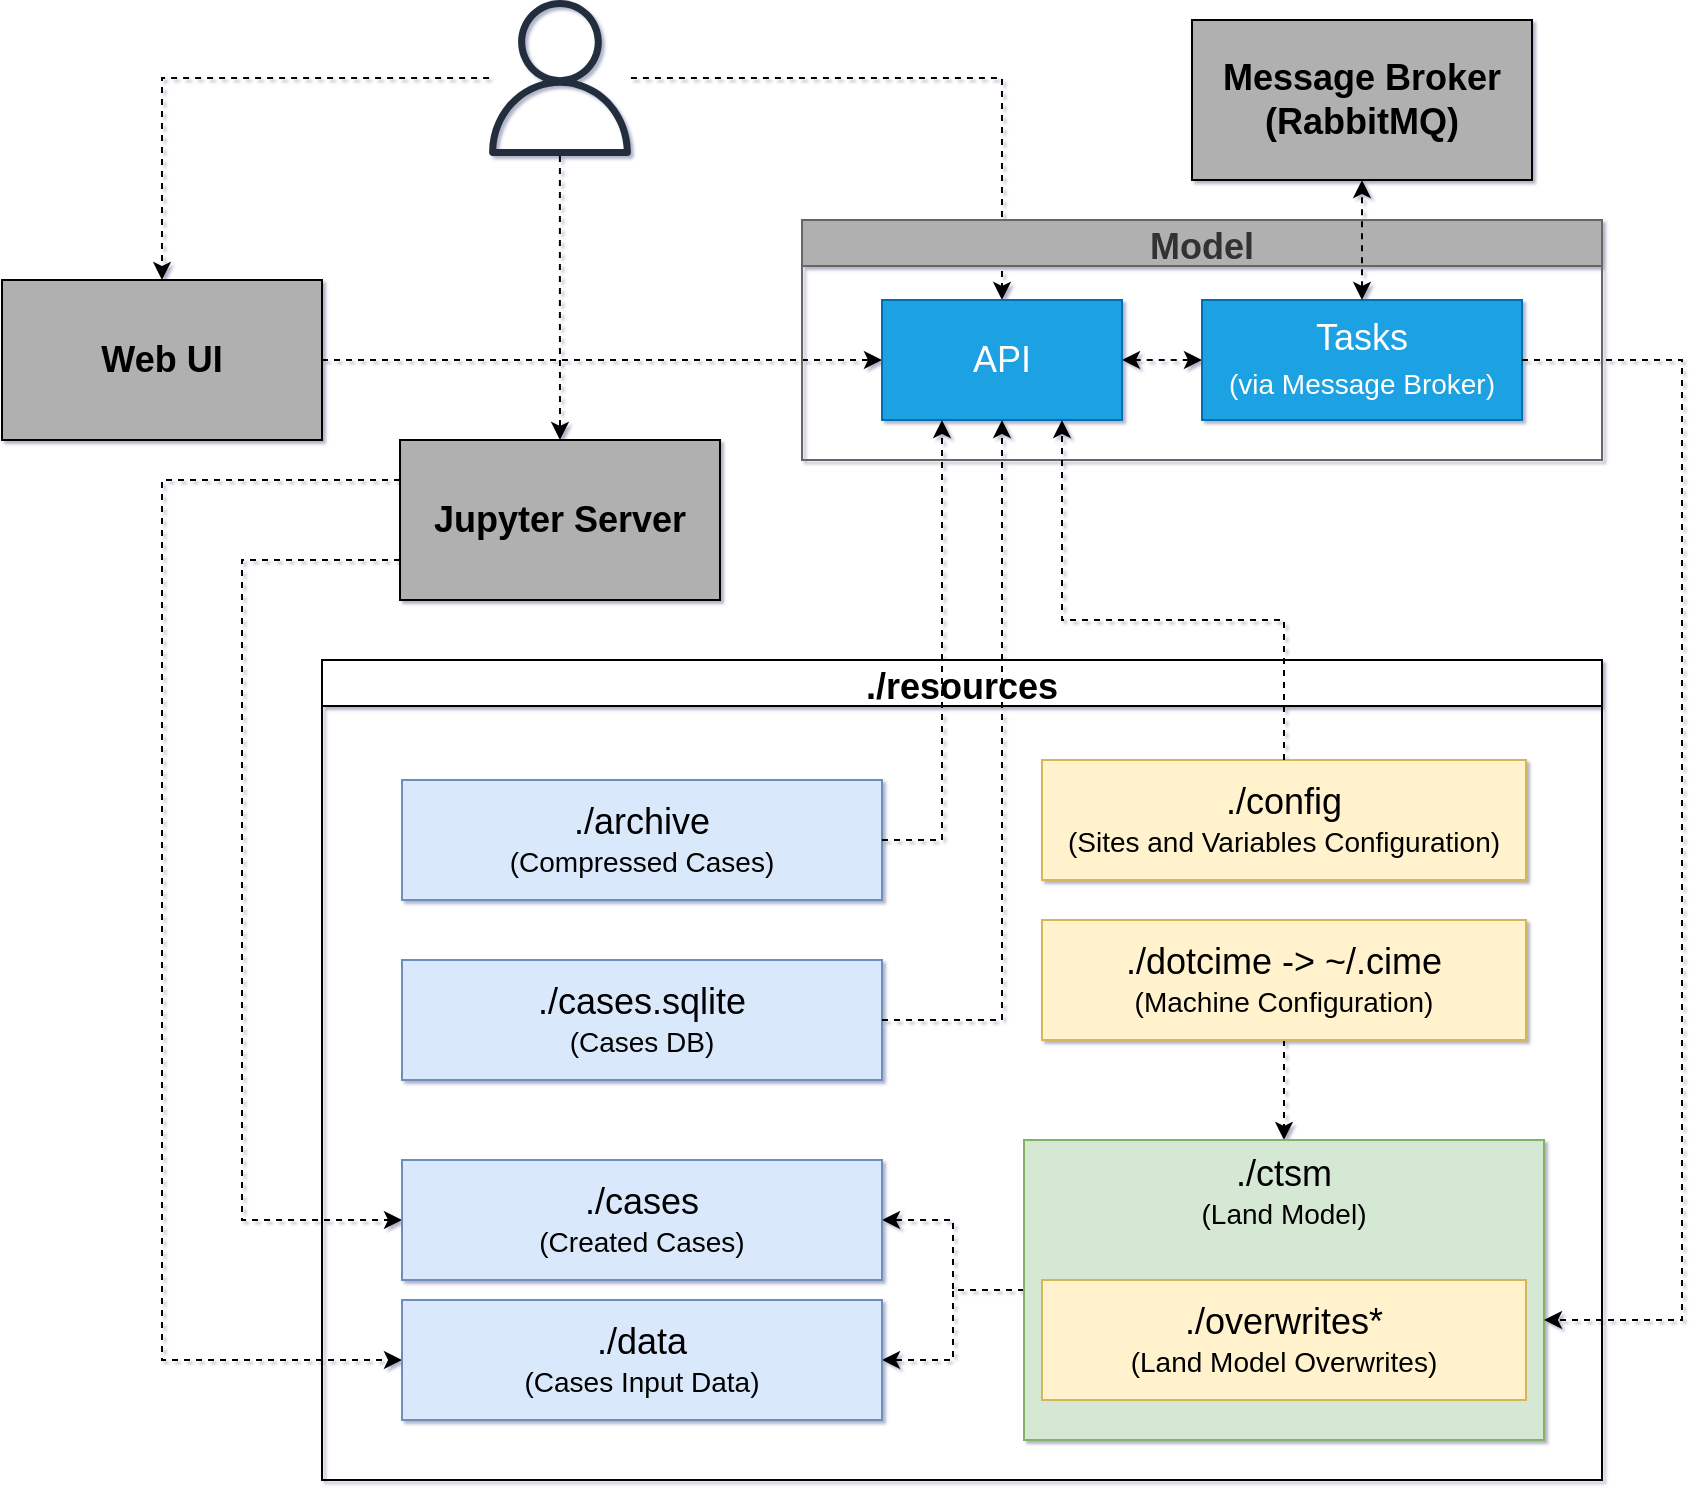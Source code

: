 <mxfile version="20.0.1" type="device"><diagram id="VgPuYwY1tZC0UmxLQxJr" name="Page-1"><mxGraphModel dx="1422" dy="862" grid="1" gridSize="10" guides="1" tooltips="1" connect="1" arrows="1" fold="1" page="1" pageScale="1" pageWidth="1100" pageHeight="850" background="#ffffff" math="0" shadow="1"><root><mxCell id="0"/><mxCell id="1" parent="0"/><mxCell id="PvpjKda7TId7g34Dy_ih-5" style="edgeStyle=orthogonalEdgeStyle;rounded=0;orthogonalLoop=1;jettySize=auto;html=1;exitX=1;exitY=0.5;exitDx=0;exitDy=0;entryX=0;entryY=0.5;entryDx=0;entryDy=0;dashed=1;" parent="1" source="PvpjKda7TId7g34Dy_ih-1" target="PvpjKda7TId7g34Dy_ih-21" edge="1"><mxGeometry relative="1" as="geometry"><mxPoint x="480" y="280" as="targetPoint"/></mxGeometry></mxCell><mxCell id="PvpjKda7TId7g34Dy_ih-1" value="&lt;div style=&quot;font-size: 18px;&quot;&gt;&lt;b&gt;&lt;font style=&quot;font-size: 18px;&quot;&gt;Web UI&lt;/font&gt;&lt;/b&gt;&lt;/div&gt;" style="rounded=0;whiteSpace=wrap;html=1;fillColor=#B0B0B0;" parent="1" vertex="1"><mxGeometry x="40" y="180" width="160" height="80" as="geometry"/></mxCell><mxCell id="PvpjKda7TId7g34Dy_ih-8" style="edgeStyle=orthogonalEdgeStyle;rounded=0;orthogonalLoop=1;jettySize=auto;html=1;dashed=1;" parent="1" source="PvpjKda7TId7g34Dy_ih-7" target="PvpjKda7TId7g34Dy_ih-1" edge="1"><mxGeometry relative="1" as="geometry"/></mxCell><mxCell id="PvpjKda7TId7g34Dy_ih-9" style="edgeStyle=orthogonalEdgeStyle;rounded=0;orthogonalLoop=1;jettySize=auto;html=1;dashed=1;" parent="1" source="PvpjKda7TId7g34Dy_ih-7" target="PvpjKda7TId7g34Dy_ih-21" edge="1"><mxGeometry relative="1" as="geometry"><mxPoint x="620" y="180" as="targetPoint"/></mxGeometry></mxCell><mxCell id="Zyv4QbAvy-GIPvDMjmSo-2" style="edgeStyle=orthogonalEdgeStyle;rounded=0;orthogonalLoop=1;jettySize=auto;html=1;fontColor=#FFFFFF;dashed=1;" edge="1" parent="1" source="PvpjKda7TId7g34Dy_ih-7" target="e3eeQ-7lZZS--GLs3dq5-1"><mxGeometry relative="1" as="geometry"/></mxCell><mxCell id="PvpjKda7TId7g34Dy_ih-7" value="" style="sketch=0;outlineConnect=0;fontColor=#232F3E;gradientColor=none;fillColor=#232F3D;strokeColor=none;dashed=0;verticalLabelPosition=bottom;verticalAlign=top;align=center;html=1;fontSize=12;fontStyle=0;aspect=fixed;pointerEvents=1;shape=mxgraph.aws4.user;" parent="1" vertex="1"><mxGeometry x="280" y="40" width="78" height="78" as="geometry"/></mxCell><mxCell id="PvpjKda7TId7g34Dy_ih-14" value="Model" style="swimlane;fontSize=18;fillColor=#B0B0B0;strokeColor=#666666;fontColor=#333333;" parent="1" vertex="1"><mxGeometry x="440" y="150" width="400" height="120" as="geometry"><mxRectangle x="440" y="120" width="110" height="30" as="alternateBounds"/></mxGeometry></mxCell><mxCell id="PvpjKda7TId7g34Dy_ih-29" style="edgeStyle=orthogonalEdgeStyle;rounded=0;orthogonalLoop=1;jettySize=auto;html=1;exitX=1;exitY=0.5;exitDx=0;exitDy=0;entryX=0;entryY=0.5;entryDx=0;entryDy=0;fontSize=18;startArrow=classic;startFill=1;dashed=1;" parent="PvpjKda7TId7g34Dy_ih-14" source="PvpjKda7TId7g34Dy_ih-21" target="PvpjKda7TId7g34Dy_ih-22" edge="1"><mxGeometry relative="1" as="geometry"/></mxCell><mxCell id="PvpjKda7TId7g34Dy_ih-21" value="API" style="whiteSpace=wrap;html=1;fontSize=18;fillColor=#1ba1e2;strokeColor=#006EAF;fontColor=#ffffff;" parent="PvpjKda7TId7g34Dy_ih-14" vertex="1"><mxGeometry x="40" y="40" width="120" height="60" as="geometry"/></mxCell><mxCell id="PvpjKda7TId7g34Dy_ih-22" value="&lt;div&gt;Tasks&lt;/div&gt;&lt;div&gt;&lt;font style=&quot;font-size: 14px;&quot;&gt;(via Message Broker)&lt;/font&gt;&lt;/div&gt;" style="whiteSpace=wrap;html=1;fontSize=18;fillColor=#1ba1e2;fontColor=#ffffff;strokeColor=#006EAF;" parent="PvpjKda7TId7g34Dy_ih-14" vertex="1"><mxGeometry x="200" y="40" width="160" height="60" as="geometry"/></mxCell><mxCell id="PvpjKda7TId7g34Dy_ih-55" style="edgeStyle=orthogonalEdgeStyle;rounded=0;orthogonalLoop=1;jettySize=auto;html=1;exitX=0.5;exitY=0;exitDx=0;exitDy=0;entryX=0.5;entryY=1;entryDx=0;entryDy=0;dashed=1;fontSize=14;startArrow=classic;startFill=1;" parent="1" source="PvpjKda7TId7g34Dy_ih-22" target="PvpjKda7TId7g34Dy_ih-57" edge="1"><mxGeometry relative="1" as="geometry"><mxPoint x="1350" y="195" as="targetPoint"/><Array as="points"><mxPoint x="720" y="160"/><mxPoint x="720" y="160"/></Array></mxGeometry></mxCell><mxCell id="PvpjKda7TId7g34Dy_ih-57" value="&lt;b&gt;&lt;font style=&quot;font-size: 18px;&quot;&gt;Message Broker (RabbitMQ)&lt;/font&gt;&lt;/b&gt;" style="rounded=0;whiteSpace=wrap;html=1;fillColor=#B0B0B0;strokeColor=#000000;fontColor=#000000;" parent="1" vertex="1"><mxGeometry x="635" y="50" width="170" height="80" as="geometry"/></mxCell><mxCell id="e3eeQ-7lZZS--GLs3dq5-6" style="edgeStyle=orthogonalEdgeStyle;rounded=0;orthogonalLoop=1;jettySize=auto;html=1;exitX=0;exitY=0.75;exitDx=0;exitDy=0;entryX=0;entryY=0.5;entryDx=0;entryDy=0;dashed=1;startArrow=none;startFill=0;fontSize=18;" parent="1" source="e3eeQ-7lZZS--GLs3dq5-1" target="PvpjKda7TId7g34Dy_ih-36" edge="1"><mxGeometry relative="1" as="geometry"><Array as="points"><mxPoint x="160" y="320"/><mxPoint x="160" y="650"/></Array></mxGeometry></mxCell><mxCell id="e3eeQ-7lZZS--GLs3dq5-7" style="edgeStyle=orthogonalEdgeStyle;rounded=0;orthogonalLoop=1;jettySize=auto;html=1;exitX=0;exitY=0.25;exitDx=0;exitDy=0;entryX=0;entryY=0.5;entryDx=0;entryDy=0;dashed=1;startArrow=none;startFill=0;fontSize=18;" parent="1" source="e3eeQ-7lZZS--GLs3dq5-1" target="PvpjKda7TId7g34Dy_ih-37" edge="1"><mxGeometry relative="1" as="geometry"><Array as="points"><mxPoint x="120" y="280"/><mxPoint x="120" y="720"/></Array></mxGeometry></mxCell><mxCell id="e3eeQ-7lZZS--GLs3dq5-1" value="Jupyter Server" style="rounded=0;whiteSpace=wrap;html=1;fontSize=18;fontStyle=1;fillColor=#B0B0B0;" parent="1" vertex="1"><mxGeometry x="239" y="260" width="160" height="80" as="geometry"/></mxCell><mxCell id="PvpjKda7TId7g34Dy_ih-24" value="./resources" style="swimlane;fontSize=18;" parent="1" vertex="1"><mxGeometry x="200" y="370" width="640" height="410" as="geometry"><mxRectangle x="450" y="400" width="110" height="30" as="alternateBounds"/></mxGeometry></mxCell><mxCell id="PvpjKda7TId7g34Dy_ih-35" value="&lt;div&gt;./archive&lt;/div&gt;&lt;div style=&quot;font-size: 14px;&quot;&gt;(Compressed Cases)&lt;br&gt;&lt;/div&gt;" style="whiteSpace=wrap;html=1;fontSize=18;fillColor=#dae8fc;strokeColor=#6c8ebf;" parent="PvpjKda7TId7g34Dy_ih-24" vertex="1"><mxGeometry x="40" y="60" width="240" height="60" as="geometry"/></mxCell><mxCell id="PvpjKda7TId7g34Dy_ih-34" value="&lt;div&gt;./cases.sqlite&lt;/div&gt;&lt;div style=&quot;font-size: 14px;&quot;&gt;(Cases DB)&lt;/div&gt;" style="whiteSpace=wrap;html=1;fontSize=18;fillColor=#dae8fc;strokeColor=#6c8ebf;" parent="PvpjKda7TId7g34Dy_ih-24" vertex="1"><mxGeometry x="40" y="150" width="240" height="60" as="geometry"/></mxCell><mxCell id="e3eeQ-7lZZS--GLs3dq5-13" style="edgeStyle=orthogonalEdgeStyle;rounded=0;orthogonalLoop=1;jettySize=auto;html=1;exitX=0.5;exitY=1;exitDx=0;exitDy=0;entryX=0.5;entryY=0;entryDx=0;entryDy=0;dashed=1;startArrow=none;startFill=0;fontSize=18;" parent="PvpjKda7TId7g34Dy_ih-24" source="PvpjKda7TId7g34Dy_ih-31" target="PvpjKda7TId7g34Dy_ih-30" edge="1"><mxGeometry relative="1" as="geometry"/></mxCell><mxCell id="PvpjKda7TId7g34Dy_ih-31" value="&lt;div&gt;./dotcime -&amp;gt; ~/.cime&lt;br&gt;&lt;/div&gt;&lt;div style=&quot;font-size: 14px;&quot;&gt;(Machine Configuration) &lt;/div&gt;" style="whiteSpace=wrap;html=1;fontSize=18;fillColor=#fff2cc;strokeColor=#d6b656;" parent="PvpjKda7TId7g34Dy_ih-24" vertex="1"><mxGeometry x="360" y="130" width="242" height="60" as="geometry"/></mxCell><mxCell id="e3eeQ-7lZZS--GLs3dq5-4" style="edgeStyle=orthogonalEdgeStyle;rounded=0;orthogonalLoop=1;jettySize=auto;html=1;exitX=0;exitY=0.5;exitDx=0;exitDy=0;entryX=1;entryY=0.5;entryDx=0;entryDy=0;dashed=1;startArrow=none;startFill=0;fontSize=18;" parent="PvpjKda7TId7g34Dy_ih-24" source="PvpjKda7TId7g34Dy_ih-30" target="PvpjKda7TId7g34Dy_ih-36" edge="1"><mxGeometry relative="1" as="geometry"/></mxCell><mxCell id="e3eeQ-7lZZS--GLs3dq5-5" style="edgeStyle=orthogonalEdgeStyle;rounded=0;orthogonalLoop=1;jettySize=auto;html=1;exitX=0;exitY=0.5;exitDx=0;exitDy=0;entryX=1;entryY=0.5;entryDx=0;entryDy=0;dashed=1;startArrow=none;startFill=0;fontSize=18;" parent="PvpjKda7TId7g34Dy_ih-24" source="PvpjKda7TId7g34Dy_ih-30" target="PvpjKda7TId7g34Dy_ih-37" edge="1"><mxGeometry relative="1" as="geometry"/></mxCell><mxCell id="PvpjKda7TId7g34Dy_ih-30" value="&lt;div&gt;./ctsm&lt;br&gt;&lt;/div&gt;&lt;div style=&quot;font-size: 14px;&quot;&gt;(Land Model)&lt;/div&gt;" style="whiteSpace=wrap;html=1;fontSize=18;fillColor=#d5e8d4;strokeColor=#82b366;verticalAlign=top;" parent="PvpjKda7TId7g34Dy_ih-24" vertex="1"><mxGeometry x="351" y="240" width="260" height="150" as="geometry"/></mxCell><mxCell id="PvpjKda7TId7g34Dy_ih-32" value="&lt;div&gt;./overwrites*&lt;br&gt;&lt;/div&gt;&lt;div style=&quot;font-size: 14px&quot;&gt;(Land Model Overwrites)&lt;/div&gt;" style="whiteSpace=wrap;html=1;fontSize=18;fillColor=#fff2cc;strokeColor=#d6b656;" parent="PvpjKda7TId7g34Dy_ih-24" vertex="1"><mxGeometry x="360" y="310" width="242" height="60" as="geometry"/></mxCell><mxCell id="PvpjKda7TId7g34Dy_ih-36" value="&lt;div&gt;./cases&lt;/div&gt;&lt;div style=&quot;font-size: 14px;&quot;&gt;(Created Cases)&lt;br&gt;&lt;/div&gt;" style="whiteSpace=wrap;html=1;fontSize=18;fillColor=#dae8fc;strokeColor=#6c8ebf;" parent="PvpjKda7TId7g34Dy_ih-24" vertex="1"><mxGeometry x="40" y="250" width="240" height="60" as="geometry"/></mxCell><mxCell id="PvpjKda7TId7g34Dy_ih-37" value="&lt;div&gt;./data&lt;/div&gt;&lt;div style=&quot;font-size: 14px;&quot;&gt;(Cases Input Data)&lt;br&gt;&lt;/div&gt;" style="whiteSpace=wrap;html=1;fontSize=18;fillColor=#dae8fc;strokeColor=#6c8ebf;" parent="PvpjKda7TId7g34Dy_ih-24" vertex="1"><mxGeometry x="40" y="320" width="240" height="60" as="geometry"/></mxCell><mxCell id="PvpjKda7TId7g34Dy_ih-33" value="&lt;div&gt;./config&lt;br&gt;&lt;/div&gt;&lt;div style=&quot;font-size: 14px;&quot;&gt;(Sites and Variables Configuration)&lt;/div&gt;" style="whiteSpace=wrap;html=1;fontSize=18;fillColor=#fff2cc;strokeColor=#d6b656;" parent="PvpjKda7TId7g34Dy_ih-24" vertex="1"><mxGeometry x="360" y="50" width="242" height="60" as="geometry"/></mxCell><mxCell id="e3eeQ-7lZZS--GLs3dq5-11" style="edgeStyle=orthogonalEdgeStyle;rounded=0;orthogonalLoop=1;jettySize=auto;html=1;exitX=1;exitY=0.5;exitDx=0;exitDy=0;entryX=0.25;entryY=1;entryDx=0;entryDy=0;dashed=1;startArrow=none;startFill=0;fontSize=18;" parent="1" source="PvpjKda7TId7g34Dy_ih-35" target="PvpjKda7TId7g34Dy_ih-21" edge="1"><mxGeometry relative="1" as="geometry"><Array as="points"><mxPoint x="510" y="460"/></Array></mxGeometry></mxCell><mxCell id="e3eeQ-7lZZS--GLs3dq5-12" style="edgeStyle=orthogonalEdgeStyle;rounded=0;orthogonalLoop=1;jettySize=auto;html=1;exitX=1;exitY=0.5;exitDx=0;exitDy=0;entryX=0.5;entryY=1;entryDx=0;entryDy=0;dashed=1;startArrow=none;startFill=0;fontSize=18;" parent="1" source="PvpjKda7TId7g34Dy_ih-34" target="PvpjKda7TId7g34Dy_ih-21" edge="1"><mxGeometry relative="1" as="geometry"/></mxCell><mxCell id="e3eeQ-7lZZS--GLs3dq5-9" style="edgeStyle=orthogonalEdgeStyle;rounded=0;orthogonalLoop=1;jettySize=auto;html=1;exitX=1;exitY=0.5;exitDx=0;exitDy=0;dashed=1;startArrow=none;startFill=0;fontSize=18;" parent="1" source="PvpjKda7TId7g34Dy_ih-22" target="PvpjKda7TId7g34Dy_ih-30" edge="1"><mxGeometry relative="1" as="geometry"><mxPoint x="1140" y="695" as="targetPoint"/><Array as="points"><mxPoint x="880" y="220"/><mxPoint x="880" y="700"/></Array></mxGeometry></mxCell><mxCell id="e3eeQ-7lZZS--GLs3dq5-8" style="edgeStyle=orthogonalEdgeStyle;rounded=0;orthogonalLoop=1;jettySize=auto;html=1;exitX=0.5;exitY=0;exitDx=0;exitDy=0;entryX=0.75;entryY=1;entryDx=0;entryDy=0;dashed=1;startArrow=none;startFill=0;fontSize=18;" parent="1" source="PvpjKda7TId7g34Dy_ih-33" target="PvpjKda7TId7g34Dy_ih-21" edge="1"><mxGeometry relative="1" as="geometry"><Array as="points"><mxPoint x="681" y="350"/><mxPoint x="570" y="350"/></Array></mxGeometry></mxCell></root></mxGraphModel></diagram></mxfile>